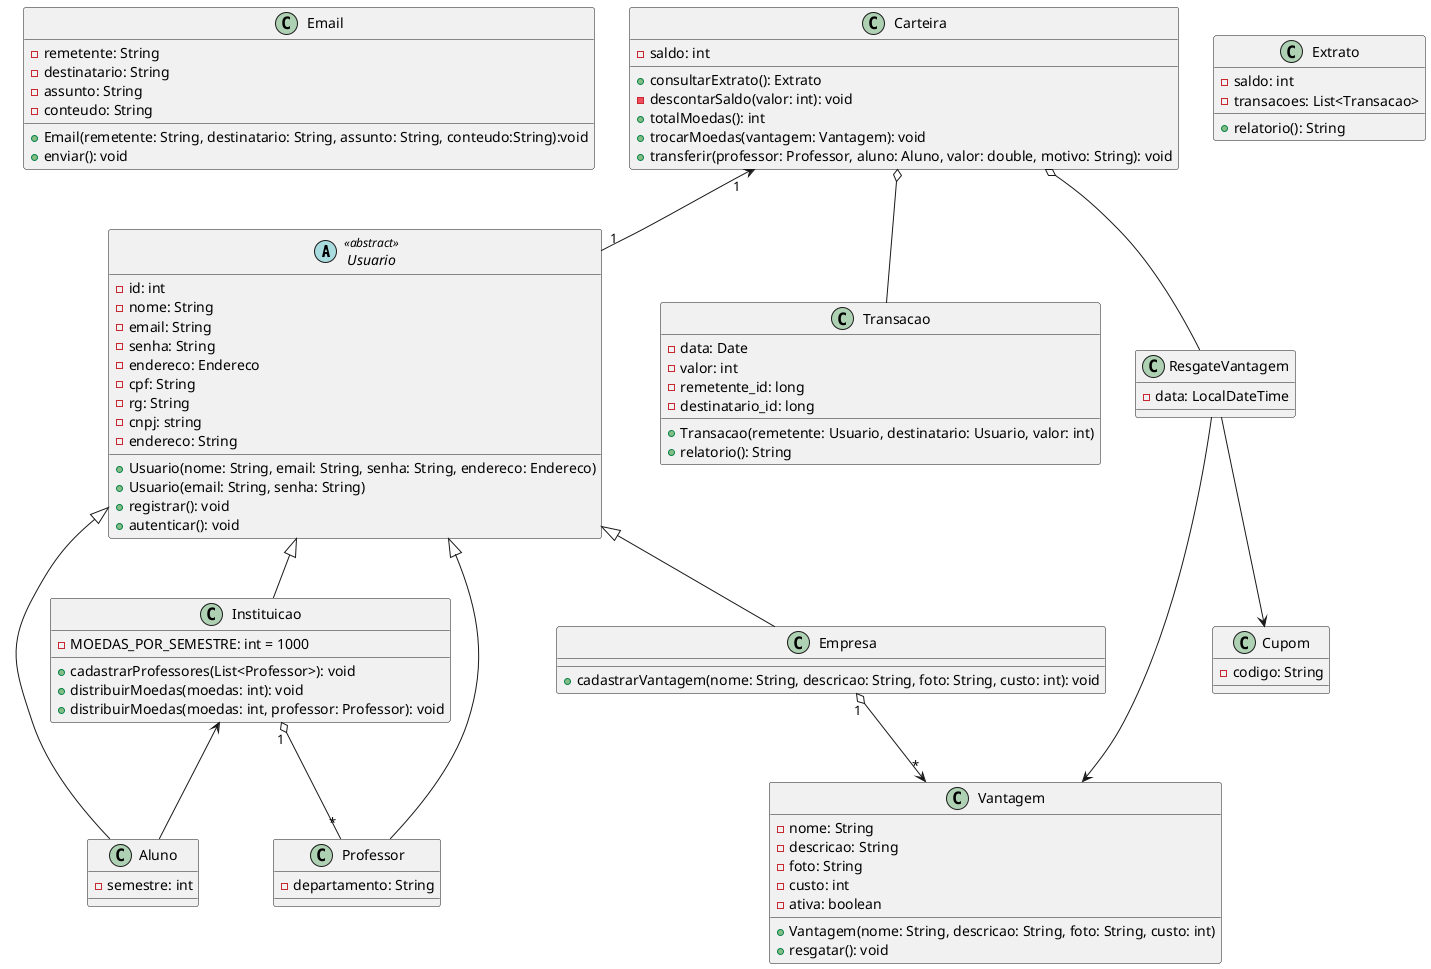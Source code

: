 @startuml classe

'skinparam classAttributeIconSize 0
'hide circle

abstract Usuario <<abstract>>{
    - id: int
    - nome: String
    - email: String
    - senha: String
    - endereco: Endereco
    - cpf: String
    - rg: String
    - cnpj: string
    - endereco: String
    + Usuario(nome: String, email: String, senha: String, endereco: Endereco)
    + Usuario(email: String, senha: String)
    + registrar(): void
    + autenticar(): void
    
}


class Instituicao {
    - MOEDAS_POR_SEMESTRE: int = 1000
    + cadastrarProfessores(List<Professor>): void
    + distribuirMoedas(moedas: int): void
    + distribuirMoedas(moedas: int, professor: Professor): void
}


class Aluno {
    - semestre: int
}

class Professor {
    - departamento: String
}

class Empresa {
    + cadastrarVantagem(nome: String, descricao: String, foto: String, custo: int): void
}

class Transacao {
    - data: Date
    - valor: int
    - remetente_id: long
    - destinatario_id: long
    + Transacao(remetente: Usuario, destinatario: Usuario, valor: int)
    + relatorio(): String
}

class ResgateVantagem{
    - data: LocalDateTime
}
class Extrato {
    - saldo: int
    - transacoes: List<Transacao>
    + relatorio(): String
}

class Vantagem {
    - nome: String
    - descricao: String
    - foto: String
    - custo: int
    - ativa: boolean
    + Vantagem(nome: String, descricao: String, foto: String, custo: int)
    + resgatar(): void
}

class Email {
    - remetente: String
    - destinatario: String
    - assunto: String
    - conteudo: String
    + Email(remetente: String, destinatario: String, assunto: String, conteudo:String):void
    + enviar(): void
}

class Carteira {
    - saldo: int
    + consultarExtrato(): Extrato
    - descontarSaldo(valor: int): void
    + totalMoedas(): int
    + trocarMoedas(vantagem: Vantagem): void
    + transferir(professor: Professor, aluno: Aluno, valor: double, motivo: String): void
}

class Cupom {
    - codigo: String
}

'Relacionamento Usuario

Usuario <|-- Aluno
Usuario <|-- Professor
Usuario <|-- Empresa
Usuario <|-- Instituicao

'Relacionamento Instituicao
Instituicao "1" o-- "*" Professor
Instituicao <-- Aluno

'Relacionamento CarteiraAluno
Carteira "1" <-- "1" Usuario


'Relacionamento CarteiraProfessor

'Relacionamento Carteira
Carteira  o--  Transacao
Carteira o-- ResgateVantagem

'Relacionamento ResgateVantagem
ResgateVantagem --> Cupom
ResgateVantagem -->Vantagem

'Relacionamento Empresa
Empresa "1" o--> "*" Vantagem

'Ajuste do diagrama
Email -[hidden]->Usuario

@enduml